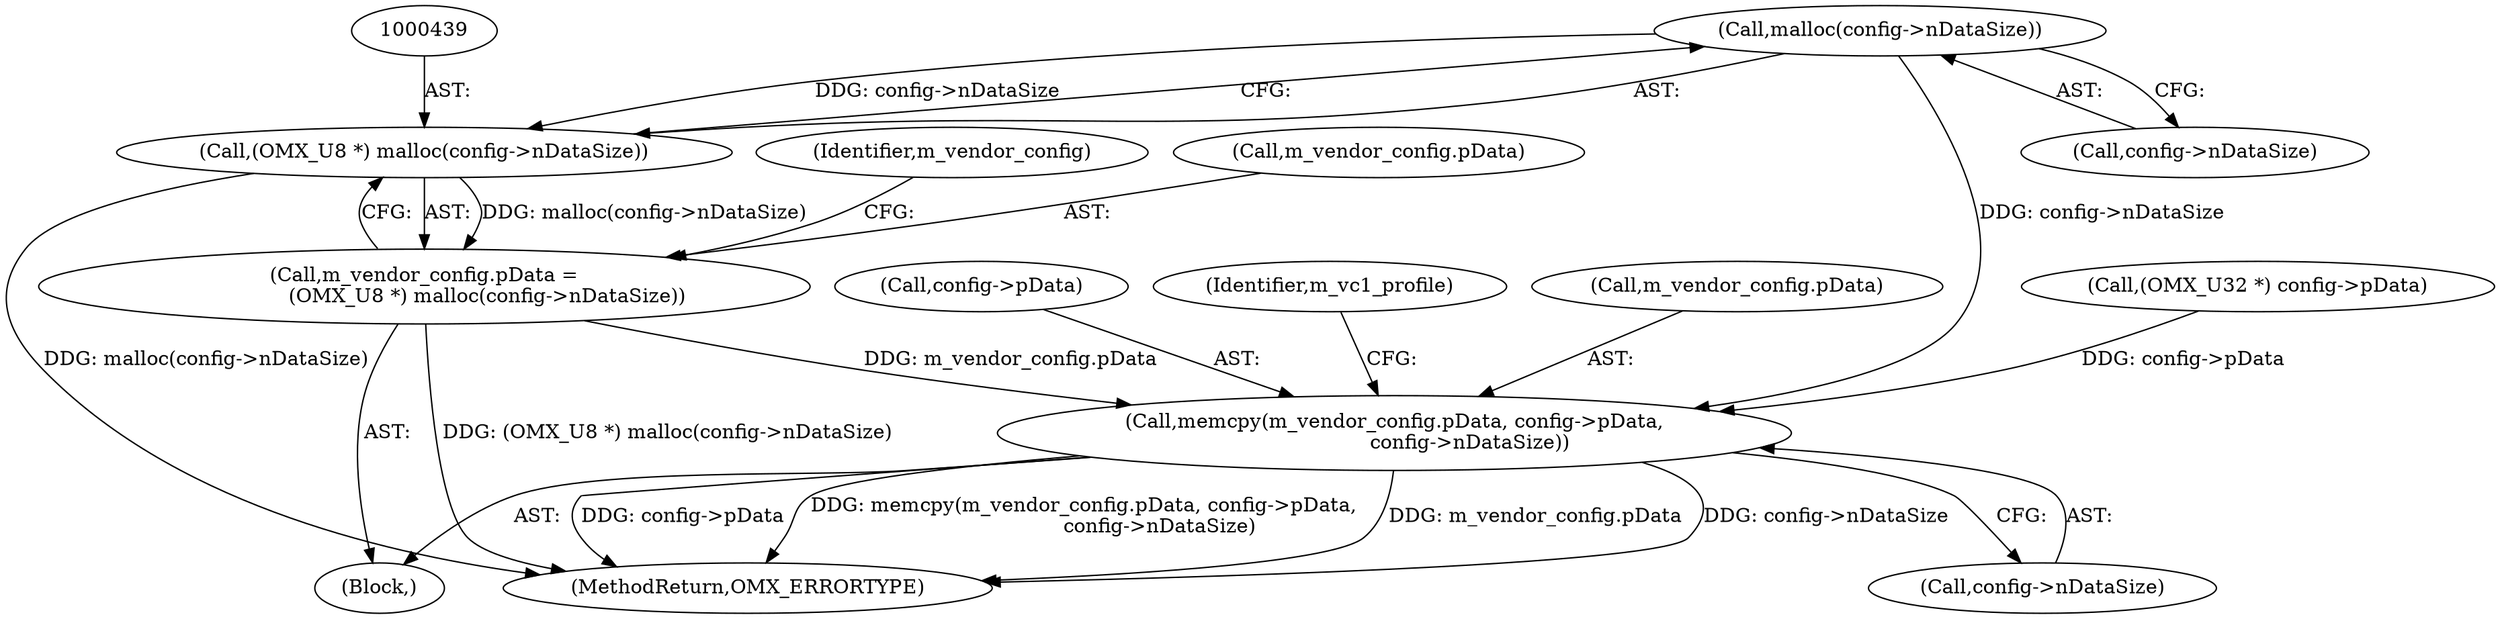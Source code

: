 digraph "0_Android_f22c2a0f0f9e030c240468d9d18b9297f001bcf0@API" {
"1000440" [label="(Call,malloc(config->nDataSize))"];
"1000438" [label="(Call,(OMX_U8 *) malloc(config->nDataSize))"];
"1000434" [label="(Call,m_vendor_config.pData =\n                    (OMX_U8 *) malloc(config->nDataSize))"];
"1000444" [label="(Call,memcpy(m_vendor_config.pData, config->pData,\n                        config->nDataSize))"];
"1000438" [label="(Call,(OMX_U8 *) malloc(config->nDataSize))"];
"1000410" [label="(Call,(OMX_U32 *) config->pData)"];
"1000451" [label="(Call,config->nDataSize)"];
"1000440" [label="(Call,malloc(config->nDataSize))"];
"1000448" [label="(Call,config->pData)"];
"1000455" [label="(Identifier,m_vc1_profile)"];
"1001056" [label="(MethodReturn,OMX_ERRORTYPE)"];
"1000435" [label="(Call,m_vendor_config.pData)"];
"1000417" [label="(Block,)"];
"1000444" [label="(Call,memcpy(m_vendor_config.pData, config->pData,\n                        config->nDataSize))"];
"1000434" [label="(Call,m_vendor_config.pData =\n                    (OMX_U8 *) malloc(config->nDataSize))"];
"1000446" [label="(Identifier,m_vendor_config)"];
"1000445" [label="(Call,m_vendor_config.pData)"];
"1000441" [label="(Call,config->nDataSize)"];
"1000440" -> "1000438"  [label="AST: "];
"1000440" -> "1000441"  [label="CFG: "];
"1000441" -> "1000440"  [label="AST: "];
"1000438" -> "1000440"  [label="CFG: "];
"1000440" -> "1000438"  [label="DDG: config->nDataSize"];
"1000440" -> "1000444"  [label="DDG: config->nDataSize"];
"1000438" -> "1000434"  [label="AST: "];
"1000439" -> "1000438"  [label="AST: "];
"1000434" -> "1000438"  [label="CFG: "];
"1000438" -> "1001056"  [label="DDG: malloc(config->nDataSize)"];
"1000438" -> "1000434"  [label="DDG: malloc(config->nDataSize)"];
"1000434" -> "1000417"  [label="AST: "];
"1000435" -> "1000434"  [label="AST: "];
"1000446" -> "1000434"  [label="CFG: "];
"1000434" -> "1001056"  [label="DDG: (OMX_U8 *) malloc(config->nDataSize)"];
"1000434" -> "1000444"  [label="DDG: m_vendor_config.pData"];
"1000444" -> "1000417"  [label="AST: "];
"1000444" -> "1000451"  [label="CFG: "];
"1000445" -> "1000444"  [label="AST: "];
"1000448" -> "1000444"  [label="AST: "];
"1000451" -> "1000444"  [label="AST: "];
"1000455" -> "1000444"  [label="CFG: "];
"1000444" -> "1001056"  [label="DDG: m_vendor_config.pData"];
"1000444" -> "1001056"  [label="DDG: config->nDataSize"];
"1000444" -> "1001056"  [label="DDG: config->pData"];
"1000444" -> "1001056"  [label="DDG: memcpy(m_vendor_config.pData, config->pData,\n                        config->nDataSize)"];
"1000410" -> "1000444"  [label="DDG: config->pData"];
}
